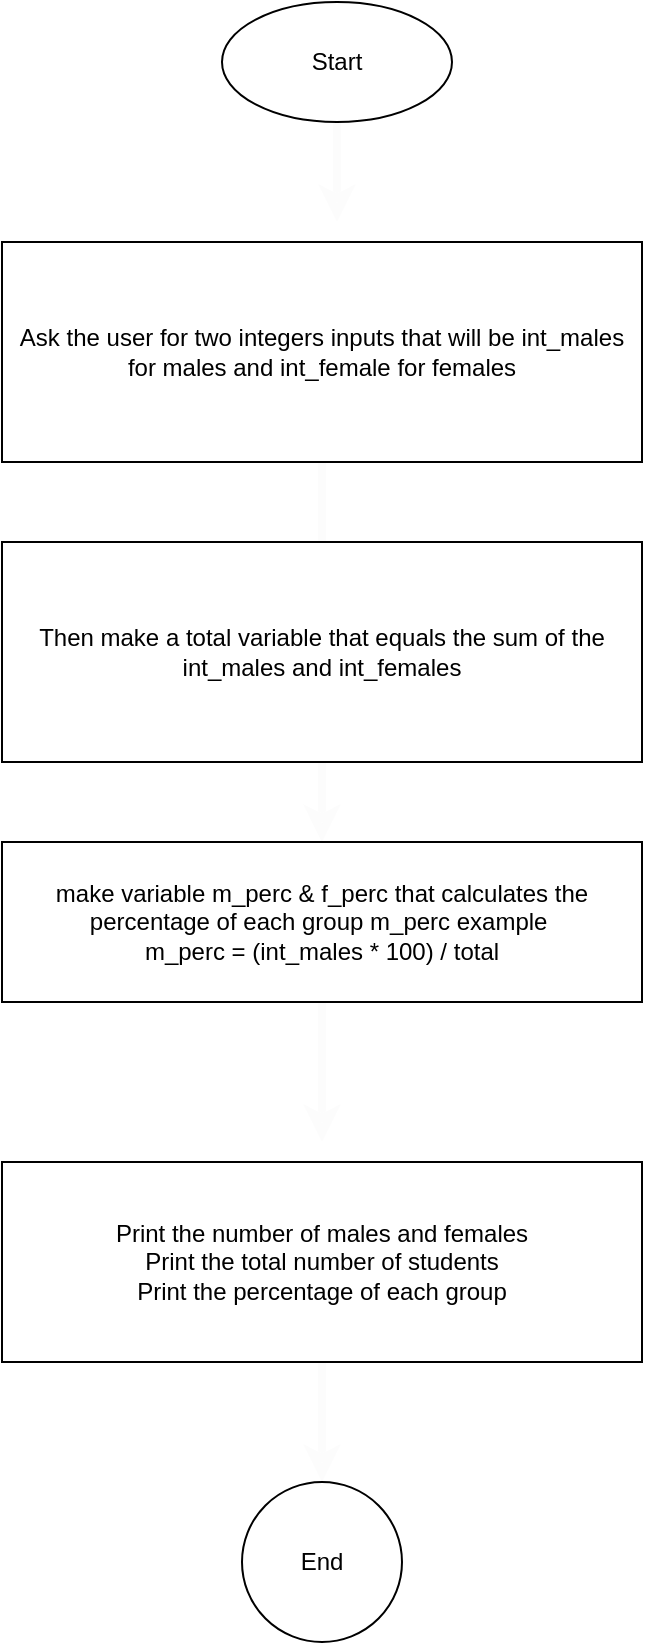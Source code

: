 <mxfile>
    <diagram id="E7GgwZpxceAyoCzLe4py" name="Page-1">
        <mxGraphModel dx="1086" dy="541" grid="1" gridSize="10" guides="1" tooltips="1" connect="1" arrows="1" fold="1" page="1" pageScale="1" pageWidth="850" pageHeight="1100" math="0" shadow="0">
            <root>
                <mxCell id="0"/>
                <mxCell id="1" parent="0"/>
                <mxCell id="3" style="edgeStyle=none;html=1;exitX=0.5;exitY=1;exitDx=0;exitDy=0;fillColor=#f5f5f5;strokeColor=#FCFCFC;strokeWidth=4;" parent="1" source="2" edge="1">
                    <mxGeometry relative="1" as="geometry">
                        <mxPoint x="407.5" y="290" as="targetPoint"/>
                    </mxGeometry>
                </mxCell>
                <mxCell id="2" value="Start" style="ellipse;whiteSpace=wrap;html=1;" parent="1" vertex="1">
                    <mxGeometry x="350" y="180" width="115" height="60" as="geometry"/>
                </mxCell>
                <mxCell id="5" style="edgeStyle=none;html=1;exitX=0.5;exitY=1;exitDx=0;exitDy=0;fillColor=#f5f5f5;strokeColor=#FCFCFC;strokeWidth=4;" parent="1" source="4" edge="1">
                    <mxGeometry relative="1" as="geometry">
                        <mxPoint x="400" y="470" as="targetPoint"/>
                    </mxGeometry>
                </mxCell>
                <mxCell id="4" value="Ask the user for two integers inputs that will be int_males for males and int_female for females" style="whiteSpace=wrap;html=1;" parent="1" vertex="1">
                    <mxGeometry x="240" y="300" width="320" height="110" as="geometry"/>
                </mxCell>
                <mxCell id="8" style="edgeStyle=none;html=1;exitX=0.5;exitY=1;exitDx=0;exitDy=0;fillColor=#f5f5f5;strokeColor=#FCFCFC;strokeWidth=4;" parent="1" source="6" edge="1">
                    <mxGeometry relative="1" as="geometry">
                        <mxPoint x="399.966" y="600" as="targetPoint"/>
                    </mxGeometry>
                </mxCell>
                <mxCell id="6" value="Then make a total variable that equals the sum of the int_males and int_females" style="whiteSpace=wrap;html=1;" parent="1" vertex="1">
                    <mxGeometry x="240" y="450" width="320" height="110" as="geometry"/>
                </mxCell>
                <mxCell id="10" style="edgeStyle=none;html=1;exitX=0.5;exitY=1;exitDx=0;exitDy=0;fillColor=#f5f5f5;strokeColor=#FCFCFC;strokeWidth=4;" edge="1" parent="1" source="9">
                    <mxGeometry relative="1" as="geometry">
                        <mxPoint x="400" y="750" as="targetPoint"/>
                    </mxGeometry>
                </mxCell>
                <mxCell id="9" value="make variable m_perc &amp;amp; f_perc that calculates the percentage of each group m_perc example&amp;nbsp;&lt;br&gt;m_perc = (int_males * 100) / total" style="whiteSpace=wrap;html=1;" parent="1" vertex="1">
                    <mxGeometry x="240" y="600" width="320" height="80" as="geometry"/>
                </mxCell>
                <mxCell id="12" style="edgeStyle=none;html=1;exitX=0.5;exitY=1;exitDx=0;exitDy=0;fillColor=#f5f5f5;strokeColor=#FCFCFC;strokeWidth=4;" edge="1" parent="1" source="11">
                    <mxGeometry relative="1" as="geometry">
                        <mxPoint x="400" y="920" as="targetPoint"/>
                    </mxGeometry>
                </mxCell>
                <mxCell id="11" value="Print the number of males and females&lt;br&gt;Print the total number of students&lt;br&gt;Print the percentage of each group" style="whiteSpace=wrap;html=1;" vertex="1" parent="1">
                    <mxGeometry x="240" y="760" width="320" height="100" as="geometry"/>
                </mxCell>
                <mxCell id="13" value="End" style="ellipse;whiteSpace=wrap;html=1;" vertex="1" parent="1">
                    <mxGeometry x="360" y="920" width="80" height="80" as="geometry"/>
                </mxCell>
            </root>
        </mxGraphModel>
    </diagram>
</mxfile>